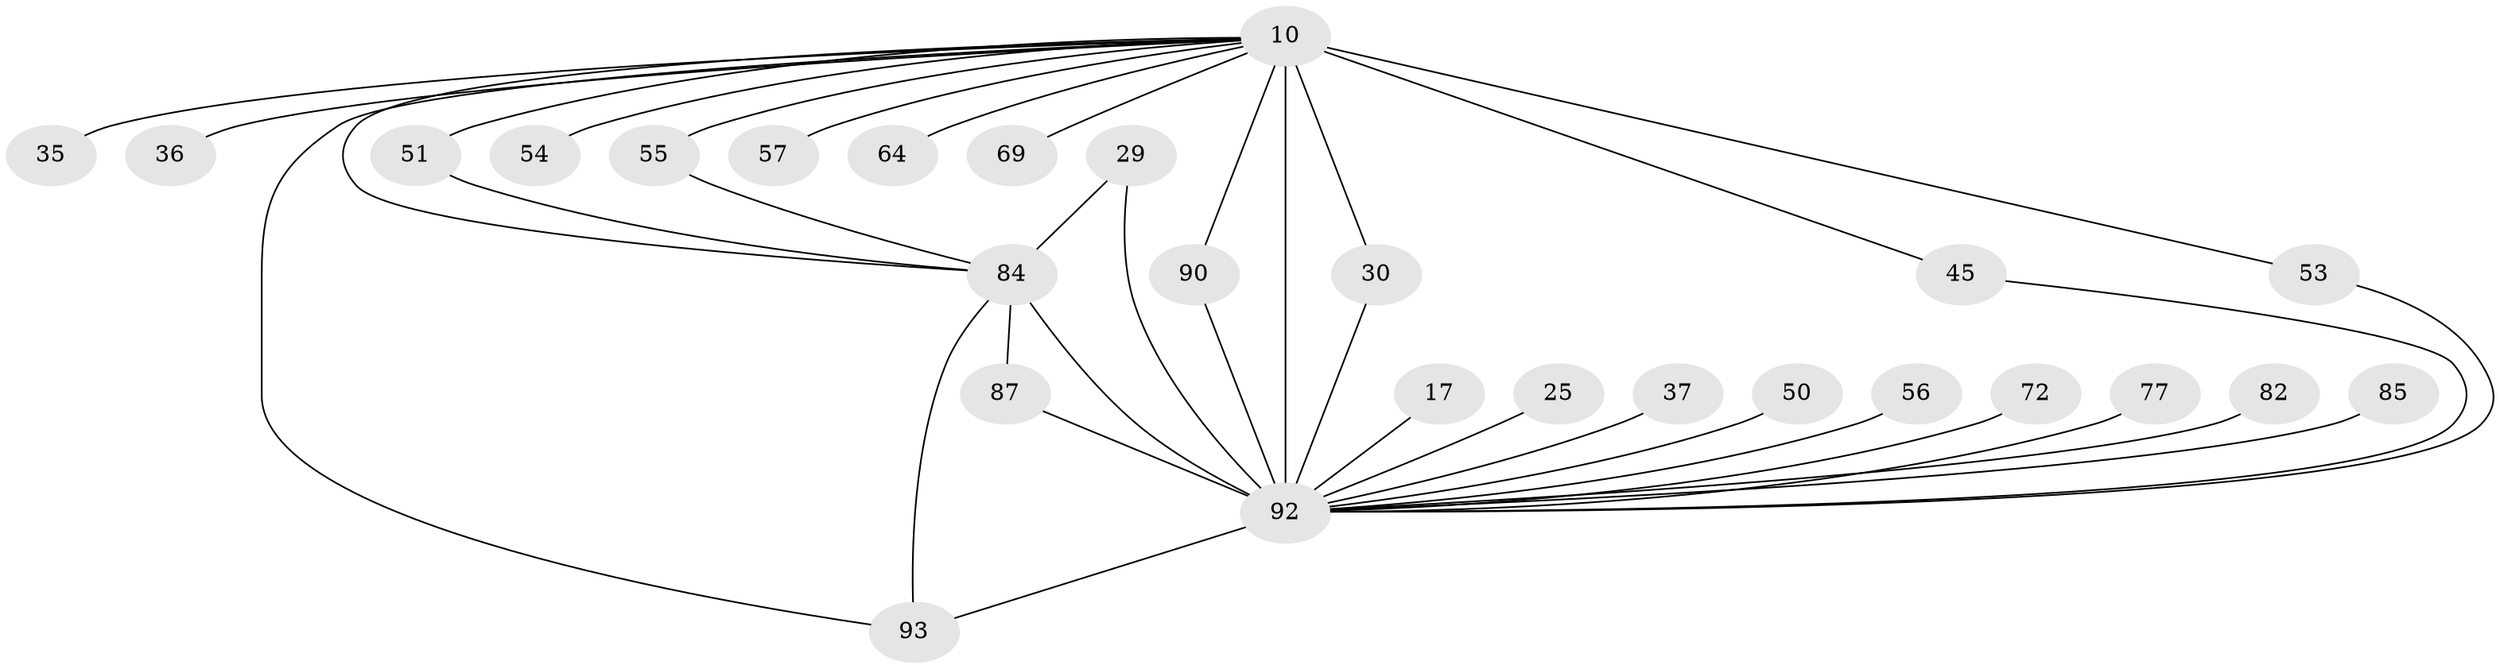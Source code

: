 // original degree distribution, {25: 0.021505376344086023, 20: 0.010752688172043012, 18: 0.010752688172043012, 16: 0.010752688172043012, 15: 0.021505376344086023, 22: 0.010752688172043012, 17: 0.010752688172043012, 23: 0.010752688172043012, 5: 0.053763440860215055, 3: 0.23655913978494625, 2: 0.5161290322580645, 4: 0.06451612903225806, 8: 0.010752688172043012, 7: 0.010752688172043012}
// Generated by graph-tools (version 1.1) at 2025/49/03/04/25 21:49:30]
// undirected, 27 vertices, 37 edges
graph export_dot {
graph [start="1"]
  node [color=gray90,style=filled];
  10 [super="+6+9"];
  17;
  25;
  29;
  30;
  35;
  36;
  37;
  45;
  50;
  51 [super="+34"];
  53;
  54 [super="+15"];
  55;
  56;
  57;
  64;
  69;
  72;
  77;
  82 [super="+40"];
  84 [super="+5"];
  85;
  87;
  90;
  92 [super="+27+78+74+83+91"];
  93 [super="+31+70"];
  10 -- 36 [weight=2];
  10 -- 90;
  10 -- 64 [weight=2];
  10 -- 92 [weight=51];
  10 -- 35 [weight=2];
  10 -- 54 [weight=3];
  10 -- 69;
  10 -- 84 [weight=9];
  10 -- 30;
  10 -- 45;
  10 -- 53;
  10 -- 55;
  10 -- 57 [weight=2];
  10 -- 51 [weight=2];
  10 -- 93;
  17 -- 92;
  25 -- 92 [weight=2];
  29 -- 84;
  29 -- 92;
  30 -- 92;
  37 -- 92 [weight=2];
  45 -- 92;
  50 -- 92;
  51 -- 84;
  53 -- 92;
  55 -- 84;
  56 -- 92 [weight=2];
  72 -- 92 [weight=2];
  77 -- 92 [weight=2];
  82 -- 92 [weight=5];
  84 -- 87;
  84 -- 92 [weight=16];
  84 -- 93 [weight=3];
  85 -- 92 [weight=2];
  87 -- 92;
  90 -- 92;
  92 -- 93;
}
